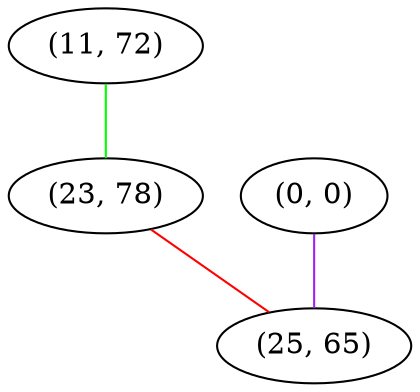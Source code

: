 graph "" {
"(11, 72)";
"(23, 78)";
"(0, 0)";
"(25, 65)";
"(11, 72)" -- "(23, 78)"  [color=green, key=0, weight=2];
"(23, 78)" -- "(25, 65)"  [color=red, key=0, weight=1];
"(0, 0)" -- "(25, 65)"  [color=purple, key=0, weight=4];
}
